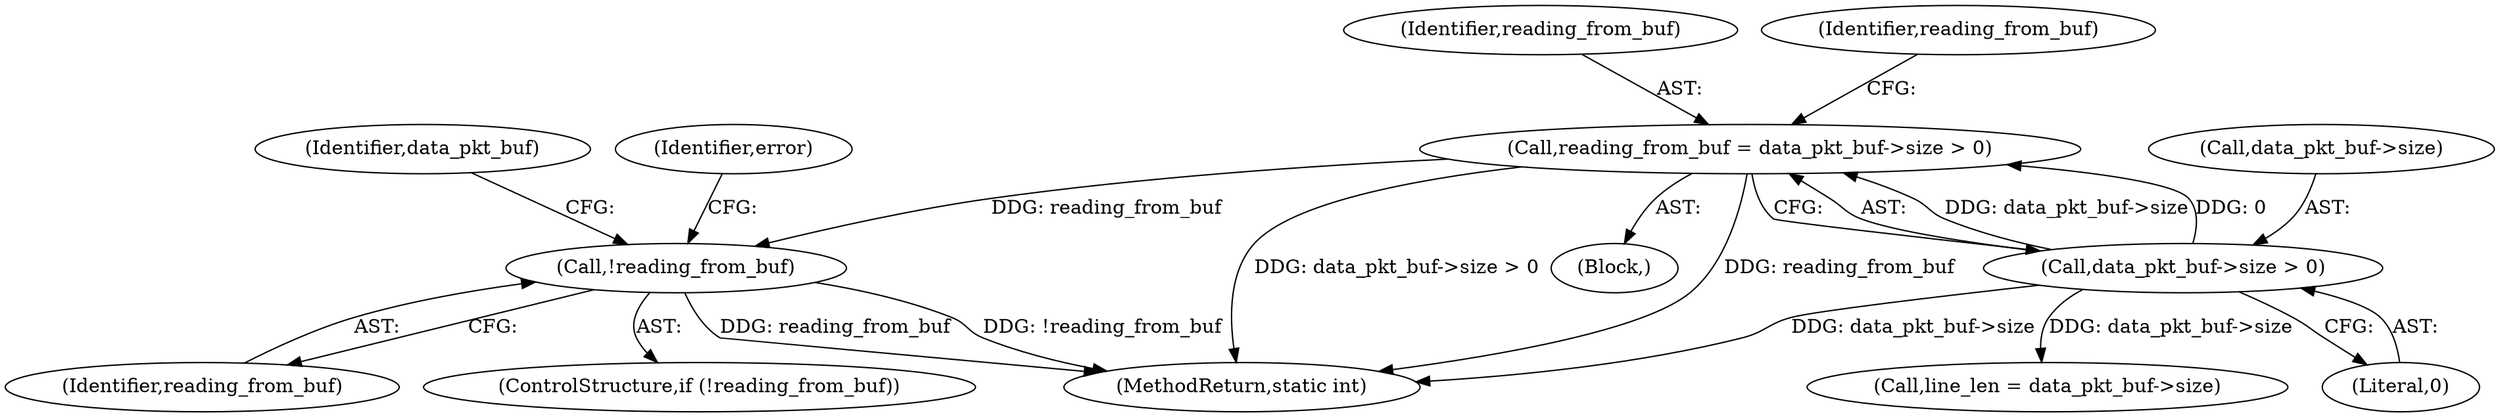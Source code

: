 digraph "0_libgit2_2fdef641fd0dd2828bd948234ae86de75221a11a_0@API" {
"1000178" [label="(Call,!reading_from_buf)"];
"1000118" [label="(Call,reading_from_buf = data_pkt_buf->size > 0)"];
"1000120" [label="(Call,data_pkt_buf->size > 0)"];
"1000234" [label="(MethodReturn,static int)"];
"1000177" [label="(ControlStructure,if (!reading_from_buf))"];
"1000141" [label="(Call,line_len = data_pkt_buf->size)"];
"1000120" [label="(Call,data_pkt_buf->size > 0)"];
"1000119" [label="(Identifier,reading_from_buf)"];
"1000181" [label="(Identifier,data_pkt_buf)"];
"1000126" [label="(Identifier,reading_from_buf)"];
"1000124" [label="(Literal,0)"];
"1000121" [label="(Call,data_pkt_buf->size)"];
"1000178" [label="(Call,!reading_from_buf)"];
"1000108" [label="(Block,)"];
"1000179" [label="(Identifier,reading_from_buf)"];
"1000118" [label="(Call,reading_from_buf = data_pkt_buf->size > 0)"];
"1000185" [label="(Identifier,error)"];
"1000178" -> "1000177"  [label="AST: "];
"1000178" -> "1000179"  [label="CFG: "];
"1000179" -> "1000178"  [label="AST: "];
"1000181" -> "1000178"  [label="CFG: "];
"1000185" -> "1000178"  [label="CFG: "];
"1000178" -> "1000234"  [label="DDG: reading_from_buf"];
"1000178" -> "1000234"  [label="DDG: !reading_from_buf"];
"1000118" -> "1000178"  [label="DDG: reading_from_buf"];
"1000118" -> "1000108"  [label="AST: "];
"1000118" -> "1000120"  [label="CFG: "];
"1000119" -> "1000118"  [label="AST: "];
"1000120" -> "1000118"  [label="AST: "];
"1000126" -> "1000118"  [label="CFG: "];
"1000118" -> "1000234"  [label="DDG: data_pkt_buf->size > 0"];
"1000118" -> "1000234"  [label="DDG: reading_from_buf"];
"1000120" -> "1000118"  [label="DDG: data_pkt_buf->size"];
"1000120" -> "1000118"  [label="DDG: 0"];
"1000120" -> "1000124"  [label="CFG: "];
"1000121" -> "1000120"  [label="AST: "];
"1000124" -> "1000120"  [label="AST: "];
"1000120" -> "1000234"  [label="DDG: data_pkt_buf->size"];
"1000120" -> "1000141"  [label="DDG: data_pkt_buf->size"];
}

